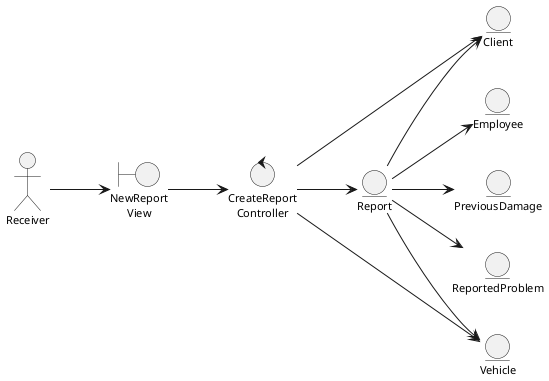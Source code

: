@startuml
skinparam style strictuml
left to right direction
skinparam defaultTextAlignment center
skinparam defaultFontSize 11

actor Receiver

boundary "NewReport\nView" as NewReportView
entity Client
entity Vehicle
entity Report
'entity Repair
entity Employee
entity PreviousDamage
entity ReportedProblem

control "CreateReport\nController" as CreateReportController

Receiver --> NewReportView
NewReportView --> CreateReportController
CreateReportController --> Report
CreateReportController --> Client
CreateReportController --> Vehicle
Report --> Client
Report --> Vehicle
Report --> Employee
Report  --> PreviousDamage
Report  --> ReportedProblem

@enduml